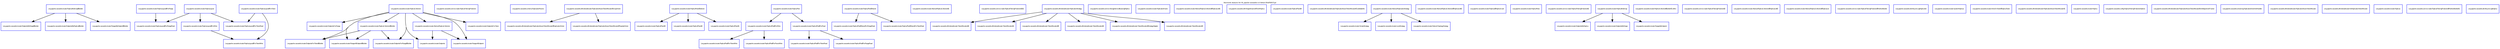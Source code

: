 digraph "DirectedGraph" {
graph [label = "Keywords Analysis for 65_apache-cassandra-4.0-beta4-SNAPSHOT.jar", labelloc=t, concentrate = true];center=true;fontsize=6;node [ color=blue,shape="box"fontsize=6,fontcolor=black,fontname=Arial];edge [ color=black,fontsize=6,fontcolor=black,fontname=Arial]; 
   "Lorg.apache.cassandra.locator.EndpointsByRange$Builder" [ label="Lorg.apache.cassandra.locator.EndpointsByRange$Builder"]
   "Lorg.apache.cassandra.locator.ReplicaLayout$ForTokenRead" [ label="Lorg.apache.cassandra.locator.ReplicaLayout$ForTokenRead"]
   "Lorg.apache.cassandra.locator.ReplicaCollection" [ label="Lorg.apache.cassandra.locator.ReplicaCollection"]
   "Lorg.apache.cassandra.service.reads.ReplicaFilteringProtection" [ label="Lorg.apache.cassandra.service.reads.ReplicaFilteringProtection"]
   "Lorg.apache.cassandra.schema.ReplicationParams" [ label="Lorg.apache.cassandra.schema.ReplicationParams"]
   "Lorg.apache.cassandra.dht.tokenallocator.ReplicationAwareTokenAllocator$ReplicationVisitor" [ label="Lorg.apache.cassandra.dht.tokenallocator.ReplicationAwareTokenAllocator$ReplicationVisitor"]
   "Lorg.apache.cassandra.locator.EndpointsForRange" [ label="Lorg.apache.cassandra.locator.EndpointsForRange"]
   "Lorg.apache.cassandra.locator.ReplicaPlans$Selector" [ label="Lorg.apache.cassandra.locator.ReplicaPlans$Selector"]
   "Lorg.apache.cassandra.locator.EndpointsForToken$Builder" [ label="Lorg.apache.cassandra.locator.EndpointsForToken$Builder"]
   "Lorg.apache.cassandra.locator.Endpoints" [ label="Lorg.apache.cassandra.locator.Endpoints"]
   "Lorg.apache.cassandra.locator.ReplicaPlan$ForTokenRead" [ label="Lorg.apache.cassandra.locator.ReplicaPlan$ForTokenRead"]
   "Lorg.apache.cassandra.locator.ReplicaPlan" [ label="Lorg.apache.cassandra.locator.ReplicaPlan"]
   "Lorg.apache.cassandra.locator.RangesAtEndpoint" [ label="Lorg.apache.cassandra.locator.RangesAtEndpoint"]
   "Lorg.apache.cassandra.locator.ReplicaPlan$SharedForRangeRead" [ label="Lorg.apache.cassandra.locator.ReplicaPlan$SharedForRangeRead"]
   "Lorg.apache.cassandra.locator.AbstractReplicaCollection$1" [ label="Lorg.apache.cassandra.locator.AbstractReplicaCollection$1"]
   "Lorg.apache.cassandra.service.reads.ReplicaFilteringProtection$1$1" [ label="Lorg.apache.cassandra.service.reads.ReplicaFilteringProtection$1$1"]
   "Lorg.apache.cassandra.dht.tokenallocator.TokenAllocation$4" [ label="Lorg.apache.cassandra.dht.tokenallocator.TokenAllocation$4"]
   "Lorg.apache.cassandra.service.StorageService$LeavingReplica" [ label="Lorg.apache.cassandra.service.StorageService$LeavingReplica"]
   "Lorg.apache.cassandra.locator.ReplicaLayout$ForTokenWrite" [ label="Lorg.apache.cassandra.locator.ReplicaLayout$ForTokenWrite"]
   "Lorg.apache.cassandra.locator.ReplicationFactor" [ label="Lorg.apache.cassandra.locator.ReplicationFactor"]
   "Lorg.apache.cassandra.locator.ReplicaPlan$SharedForTokenRead" [ label="Lorg.apache.cassandra.locator.ReplicaPlan$SharedForTokenRead"]
   "Lorg.apache.cassandra.locator.ReplicaLayout" [ label="Lorg.apache.cassandra.locator.ReplicaLayout"]
   "Lorg.apache.cassandra.locator.AbstractReplicaCollection$ReplicaList$1" [ label="Lorg.apache.cassandra.locator.AbstractReplicaCollection$ReplicaList$1"]
   "Lorg.apache.cassandra.locator.ReplicaLayout$ForToken" [ label="Lorg.apache.cassandra.locator.ReplicaLayout$ForToken"]
   "Lorg.apache.cassandra.locator.ReplicaLayout$ForRangeRead" [ label="Lorg.apache.cassandra.locator.ReplicaLayout$ForRangeRead"]
   "Lorg.apache.cassandra.locator.ReplicaPlan$ForTokenWrite" [ label="Lorg.apache.cassandra.locator.ReplicaPlan$ForTokenWrite"]
   "Lorg.apache.cassandra.dht.RangeStreamer$FetchReplica" [ label="Lorg.apache.cassandra.dht.RangeStreamer$FetchReplica"]
   "Lorg.apache.cassandra.locator.AbstractReplicaCollection" [ label="Lorg.apache.cassandra.locator.AbstractReplicaCollection"]
   "Lorg.apache.cassandra.locator.ReplicaPlans$4" [ label="Lorg.apache.cassandra.locator.ReplicaPlans$4"]
   "Lorg.apache.cassandra.dht.tokenallocator.ReplicationAwareTokenAllocator$CandidateInfo" [ label="Lorg.apache.cassandra.dht.tokenallocator.ReplicationAwareTokenAllocator$CandidateInfo"]
   "Lorg.apache.cassandra.dht.tokenallocator.TokenAllocation$1" [ label="Lorg.apache.cassandra.dht.tokenallocator.TokenAllocation$1"]
   "Lorg.apache.cassandra.locator.ReplicaPlans$3" [ label="Lorg.apache.cassandra.locator.ReplicaPlans$3"]
   "Lorg.apache.cassandra.locator.EndpointsForToken" [ label="Lorg.apache.cassandra.locator.EndpointsForToken"]
   "Lorg.apache.cassandra.locator.SimpleStrategy" [ label="Lorg.apache.cassandra.locator.SimpleStrategy"]
   "Lorg.apache.cassandra.locator.ReplicaPlan$ForWrite" [ label="Lorg.apache.cassandra.locator.ReplicaPlan$ForWrite"]
   "Lorg.apache.cassandra.locator.AbstractReplicaCollection$ReplicaList$2" [ label="Lorg.apache.cassandra.locator.AbstractReplicaCollection$ReplicaList$2"]
   "Lorg.apache.cassandra.locator.Replicas$ReplicaCount" [ label="Lorg.apache.cassandra.locator.Replicas$ReplicaCount"]
   "Lorg.apache.cassandra.dht.tokenallocator.TokenAllocation$5" [ label="Lorg.apache.cassandra.dht.tokenallocator.TokenAllocation$5"]
   "Lorg.apache.cassandra.locator.ReplicaPlans" [ label="Lorg.apache.cassandra.locator.ReplicaPlans"]
   "Lorg.apache.cassandra.locator.ReplicaPlan$ForRead" [ label="Lorg.apache.cassandra.locator.ReplicaPlan$ForRead"]
   "Lorg.apache.cassandra.dht.tokenallocator.ReplicationAwareTokenAllocator$GroupVisitor" [ label="Lorg.apache.cassandra.dht.tokenallocator.ReplicationAwareTokenAllocator$GroupVisitor"]
   "Lorg.apache.cassandra.service.reads.ReplicaFilteringProtection$1" [ label="Lorg.apache.cassandra.service.reads.ReplicaFilteringProtection$1"]
   "Lorg.apache.cassandra.locator.ReplicaMultimap" [ label="Lorg.apache.cassandra.locator.ReplicaMultimap"]
   "Lorg.apache.cassandra.locator.ReplicaCollection$Builder$Conflict" [ label="Lorg.apache.cassandra.locator.ReplicaCollection$Builder$Conflict"]
   "Lorg.apache.cassandra.locator.LocalStrategy" [ label="Lorg.apache.cassandra.locator.LocalStrategy"]
   "Lorg.apache.cassandra.locator.EndpointsByReplica$Builder" [ label="Lorg.apache.cassandra.locator.EndpointsByReplica$Builder"]
   "Lorg.apache.cassandra.service.reads.ReplicaFilteringProtection$2" [ label="Lorg.apache.cassandra.service.reads.ReplicaFilteringProtection$2"]
   "Lorg.apache.cassandra.locator.ReplicaPlans$2" [ label="Lorg.apache.cassandra.locator.ReplicaPlans$2"]
   "Lorg.apache.cassandra.locator.ReplicaPlan$ForPaxosWrite" [ label="Lorg.apache.cassandra.locator.ReplicaPlan$ForPaxosWrite"]
   "Lorg.apache.cassandra.locator.AbstractReplicaCollection$ReplicaList$3" [ label="Lorg.apache.cassandra.locator.AbstractReplicaCollection$ReplicaList$3"]
   "Lorg.apache.cassandra.locator.ReplicaPlan$Shared" [ label="Lorg.apache.cassandra.locator.ReplicaPlan$Shared"]
   "Lorg.apache.cassandra.locator.ReplicaLayout$ForWrite" [ label="Lorg.apache.cassandra.locator.ReplicaLayout$ForWrite"]
   "Lorg.apache.cassandra.locator.AbstractReplicaCollection$ReplicaList" [ label="Lorg.apache.cassandra.locator.AbstractReplicaCollection$ReplicaList"]
   "Lorg.apache.cassandra.dht.tokenallocator.TokenAllocation$2" [ label="Lorg.apache.cassandra.dht.tokenallocator.TokenAllocation$2"]
   "Lorg.apache.cassandra.service.reads.ReplicaFilteringProtection$PartitionBuilder" [ label="Lorg.apache.cassandra.service.reads.ReplicaFilteringProtection$PartitionBuilder"]
   "Lorg.apache.cassandra.locator.EndpointsByReplica" [ label="Lorg.apache.cassandra.locator.EndpointsByReplica"]
   "Lorg.apache.cassandra.db.lifecycle.LogReplicaSet" [ label="Lorg.apache.cassandra.db.lifecycle.LogReplicaSet"]
   "Lorg.apache.cassandra.locator.ReplicaCollection$Builder" [ label="Lorg.apache.cassandra.locator.ReplicaCollection$Builder"]
   "Lorg.apache.cassandra.locator.RangesAtEndpoint$Builder" [ label="Lorg.apache.cassandra.locator.RangesAtEndpoint$Builder"]
   "Lorg.apache.cassandra.locator.SystemReplicas" [ label="Lorg.apache.cassandra.locator.SystemReplicas"]
   "Lorg.apache.cassandra.locator.InOurDcTester$ReplicaTester" [ label="Lorg.apache.cassandra.locator.InOurDcTester$ReplicaTester"]
   "Lorg.apache.cassandra.dht.tokenallocator.ReplicationAwareTokenAllocator$1" [ label="Lorg.apache.cassandra.dht.tokenallocator.ReplicationAwareTokenAllocator$1"]
   "Lorg.apache.cassandra.locator.EndpointsForRange$Builder" [ label="Lorg.apache.cassandra.locator.EndpointsForRange$Builder"]
   "Lorg.apache.cassandra.locator.Replica" [ label="Lorg.apache.cassandra.locator.Replica"]
   "Lorg.apache.cassandra.config.ReplicaFilteringProtectionOptions" [ label="Lorg.apache.cassandra.config.ReplicaFilteringProtectionOptions"]
   "Lorg.apache.cassandra.locator.EndpointsByRange" [ label="Lorg.apache.cassandra.locator.EndpointsByRange"]
   "Lorg.apache.cassandra.locator.ReplicaPlans$1" [ label="Lorg.apache.cassandra.locator.ReplicaPlans$1"]
   "Lorg.apache.cassandra.dht.tokenallocator.ReplicationAwareTokenAllocator$UnitAdjustmentTracker" [ label="Lorg.apache.cassandra.dht.tokenallocator.ReplicationAwareTokenAllocator$UnitAdjustmentTracker"]
   "Lorg.apache.cassandra.dht.tokenallocator.ReplicationAwareTokenAllocator$PopulateVisitor" [ label="Lorg.apache.cassandra.dht.tokenallocator.ReplicationAwareTokenAllocator$PopulateVisitor"]
   "Lorg.apache.cassandra.streaming.ReplicationDoneVerbHandler" [ label="Lorg.apache.cassandra.streaming.ReplicationDoneVerbHandler"]
   "Lorg.apache.cassandra.locator.ReplicaPlan$ForRangeRead" [ label="Lorg.apache.cassandra.locator.ReplicaPlan$ForRangeRead"]
   "Lorg.apache.cassandra.dht.tokenallocator.ReplicationStrategy" [ label="Lorg.apache.cassandra.dht.tokenallocator.ReplicationStrategy"]
   "Lorg.apache.cassandra.dht.tokenallocator.ReplicationAwareTokenAllocator" [ label="Lorg.apache.cassandra.dht.tokenallocator.ReplicationAwareTokenAllocator"]
   "Lorg.apache.cassandra.dht.tokenallocator.NoReplicationTokenAllocator" [ label="Lorg.apache.cassandra.dht.tokenallocator.NoReplicationTokenAllocator"]
   "Lorg.apache.cassandra.locator.ReplicaMultimap$Builder" [ label="Lorg.apache.cassandra.locator.ReplicaMultimap$Builder"]
   "Lorg.apache.cassandra.dht.tokenallocator.TokenAllocation$StrategyAdapter" [ label="Lorg.apache.cassandra.dht.tokenallocator.TokenAllocation$StrategyAdapter"]
   "Lorg.apache.cassandra.locator.Replicas" [ label="Lorg.apache.cassandra.locator.Replicas"]
   "Lorg.apache.cassandra.locator.AbstractReplicationStrategy" [ label="Lorg.apache.cassandra.locator.AbstractReplicationStrategy"]
   "Lorg.apache.cassandra.dht.tokenallocator.TokenAllocation$3" [ label="Lorg.apache.cassandra.dht.tokenallocator.TokenAllocation$3"]
   "Lorg.apache.cassandra.service.reads.ReplicaFilteringProtection$PartitionBuilder$1" [ label="Lorg.apache.cassandra.service.reads.ReplicaFilteringProtection$PartitionBuilder$1"]
   "Lorg.apache.cassandra.locator.ReplicaLayout$ForRange" [ label="Lorg.apache.cassandra.locator.ReplicaLayout$ForRange"]
   "Lorg.apache.cassandra.locator.RangesByEndpoint" [ label="Lorg.apache.cassandra.locator.RangesByEndpoint"]
   "Lorg.apache.cassandra.locator.NetworkTopologyStrategy" [ label="Lorg.apache.cassandra.locator.NetworkTopologyStrategy"]
   "Lorg.apache.cassandra.locator.RangesByEndpoint$Builder" [ label="Lorg.apache.cassandra.locator.RangesByEndpoint$Builder"]
   "Lorg.apache.cassandra.db.lifecycle.LogReplica" [ label="Lorg.apache.cassandra.db.lifecycle.LogReplica"]
 "Lorg.apache.cassandra.locator.ReplicaCollection" -> "Lorg.apache.cassandra.locator.EndpointsForRange" 
 "Lorg.apache.cassandra.locator.ReplicaCollection" -> "Lorg.apache.cassandra.locator.EndpointsForToken$Builder" 
 "Lorg.apache.cassandra.locator.ReplicaCollection" -> "Lorg.apache.cassandra.locator.Endpoints" 
 "Lorg.apache.cassandra.locator.ReplicaCollection" -> "Lorg.apache.cassandra.locator.RangesAtEndpoint" 
 "Lorg.apache.cassandra.locator.ReplicaCollection" -> "Lorg.apache.cassandra.locator.AbstractReplicaCollection" 
 "Lorg.apache.cassandra.locator.ReplicaCollection" -> "Lorg.apache.cassandra.locator.EndpointsForToken" 
 "Lorg.apache.cassandra.locator.ReplicaCollection" -> "Lorg.apache.cassandra.locator.ReplicaCollection$Builder" 
 "Lorg.apache.cassandra.locator.ReplicaCollection" -> "Lorg.apache.cassandra.locator.RangesAtEndpoint$Builder" 
 "Lorg.apache.cassandra.locator.ReplicaCollection" -> "Lorg.apache.cassandra.locator.EndpointsForRange$Builder" 
 "Lorg.apache.cassandra.locator.ReplicaPlans$Selector" -> "Lorg.apache.cassandra.locator.ReplicaPlans$3" 
 "Lorg.apache.cassandra.locator.ReplicaPlans$Selector" -> "Lorg.apache.cassandra.locator.ReplicaPlans$2" 
 "Lorg.apache.cassandra.locator.ReplicaPlans$Selector" -> "Lorg.apache.cassandra.locator.ReplicaPlans$1" 
 "Lorg.apache.cassandra.locator.ReplicaPlan" -> "Lorg.apache.cassandra.locator.ReplicaPlan$ForWrite" 
 "Lorg.apache.cassandra.locator.ReplicaPlan" -> "Lorg.apache.cassandra.locator.ReplicaPlan$ForRead" 
 "Lorg.apache.cassandra.locator.ReplicaLayout" -> "Lorg.apache.cassandra.locator.ReplicaLayout$ForTokenRead" 
 "Lorg.apache.cassandra.locator.ReplicaLayout" -> "Lorg.apache.cassandra.locator.ReplicaLayout$ForRangeRead" 
 "Lorg.apache.cassandra.locator.ReplicaLayout" -> "Lorg.apache.cassandra.locator.ReplicaLayout$ForWrite" 
 "Lorg.apache.cassandra.locator.ReplicaLayout$ForToken" -> "Lorg.apache.cassandra.locator.ReplicaLayout$ForTokenRead" 
 "Lorg.apache.cassandra.locator.ReplicaLayout$ForToken" -> "Lorg.apache.cassandra.locator.ReplicaLayout$ForTokenWrite" 
 "Lorg.apache.cassandra.locator.AbstractReplicaCollection" -> "Lorg.apache.cassandra.locator.Endpoints" 
 "Lorg.apache.cassandra.locator.AbstractReplicaCollection" -> "Lorg.apache.cassandra.locator.RangesAtEndpoint" 
 "Lorg.apache.cassandra.locator.ReplicaPlan$ForWrite" -> "Lorg.apache.cassandra.locator.ReplicaPlan$ForTokenWrite" 
 "Lorg.apache.cassandra.locator.ReplicaPlan$ForWrite" -> "Lorg.apache.cassandra.locator.ReplicaPlan$ForPaxosWrite" 
 "Lorg.apache.cassandra.locator.ReplicaPlan$ForRead" -> "Lorg.apache.cassandra.locator.ReplicaPlan$ForTokenRead" 
 "Lorg.apache.cassandra.locator.ReplicaPlan$ForRead" -> "Lorg.apache.cassandra.locator.ReplicaPlan$ForRangeRead" 
 "Lorg.apache.cassandra.dht.tokenallocator.ReplicationAwareTokenAllocator$GroupVisitor" -> "Lorg.apache.cassandra.dht.tokenallocator.ReplicationAwareTokenAllocator$ReplicationVisitor" 
 "Lorg.apache.cassandra.dht.tokenallocator.ReplicationAwareTokenAllocator$GroupVisitor" -> "Lorg.apache.cassandra.dht.tokenallocator.ReplicationAwareTokenAllocator$PopulateVisitor" 
 "Lorg.apache.cassandra.locator.ReplicaMultimap" -> "Lorg.apache.cassandra.locator.EndpointsByReplica" 
 "Lorg.apache.cassandra.locator.ReplicaMultimap" -> "Lorg.apache.cassandra.locator.EndpointsByRange" 
 "Lorg.apache.cassandra.locator.ReplicaMultimap" -> "Lorg.apache.cassandra.locator.RangesByEndpoint" 
 "Lorg.apache.cassandra.locator.ReplicaPlan$Shared" -> "Lorg.apache.cassandra.locator.ReplicaPlan$SharedForRangeRead" 
 "Lorg.apache.cassandra.locator.ReplicaPlan$Shared" -> "Lorg.apache.cassandra.locator.ReplicaPlan$SharedForTokenRead" 
 "Lorg.apache.cassandra.locator.ReplicaLayout$ForWrite" -> "Lorg.apache.cassandra.locator.ReplicaLayout$ForTokenWrite" 
 "Lorg.apache.cassandra.locator.ReplicaCollection$Builder" -> "Lorg.apache.cassandra.locator.EndpointsForToken$Builder" 
 "Lorg.apache.cassandra.locator.ReplicaCollection$Builder" -> "Lorg.apache.cassandra.locator.RangesAtEndpoint$Builder" 
 "Lorg.apache.cassandra.locator.ReplicaCollection$Builder" -> "Lorg.apache.cassandra.locator.EndpointsForRange$Builder" 
 "Lorg.apache.cassandra.dht.tokenallocator.ReplicationStrategy" -> "Lorg.apache.cassandra.dht.tokenallocator.TokenAllocation$4" 
 "Lorg.apache.cassandra.dht.tokenallocator.ReplicationStrategy" -> "Lorg.apache.cassandra.dht.tokenallocator.TokenAllocation$1" 
 "Lorg.apache.cassandra.dht.tokenallocator.ReplicationStrategy" -> "Lorg.apache.cassandra.dht.tokenallocator.TokenAllocation$5" 
 "Lorg.apache.cassandra.dht.tokenallocator.ReplicationStrategy" -> "Lorg.apache.cassandra.dht.tokenallocator.TokenAllocation$2" 
 "Lorg.apache.cassandra.dht.tokenallocator.ReplicationStrategy" -> "Lorg.apache.cassandra.dht.tokenallocator.TokenAllocation$StrategyAdapter" 
 "Lorg.apache.cassandra.dht.tokenallocator.ReplicationStrategy" -> "Lorg.apache.cassandra.dht.tokenallocator.TokenAllocation$3" 
 "Lorg.apache.cassandra.locator.ReplicaMultimap$Builder" -> "Lorg.apache.cassandra.locator.EndpointsByRange$Builder" 
 "Lorg.apache.cassandra.locator.ReplicaMultimap$Builder" -> "Lorg.apache.cassandra.locator.EndpointsByReplica$Builder" 
 "Lorg.apache.cassandra.locator.ReplicaMultimap$Builder" -> "Lorg.apache.cassandra.locator.RangesByEndpoint$Builder" 
 "Lorg.apache.cassandra.locator.AbstractReplicationStrategy" -> "Lorg.apache.cassandra.locator.SimpleStrategy" 
 "Lorg.apache.cassandra.locator.AbstractReplicationStrategy" -> "Lorg.apache.cassandra.locator.LocalStrategy" 
 "Lorg.apache.cassandra.locator.AbstractReplicationStrategy" -> "Lorg.apache.cassandra.locator.NetworkTopologyStrategy" 
 "Lorg.apache.cassandra.locator.ReplicaLayout$ForRange" -> "Lorg.apache.cassandra.locator.ReplicaLayout$ForRangeRead" 

}